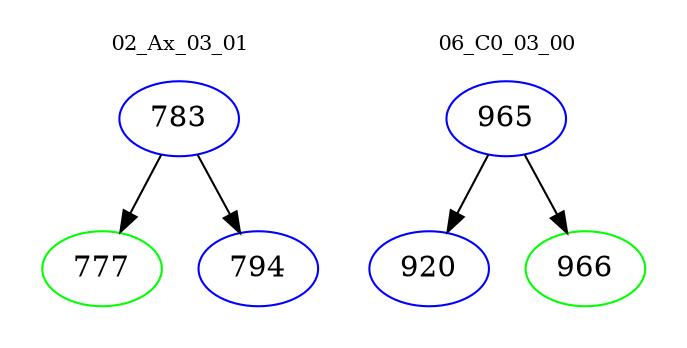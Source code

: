 digraph{
subgraph cluster_0 {
color = white
label = "02_Ax_03_01";
fontsize=10;
T0_783 [label="783", color="blue"]
T0_783 -> T0_777 [color="black"]
T0_777 [label="777", color="green"]
T0_783 -> T0_794 [color="black"]
T0_794 [label="794", color="blue"]
}
subgraph cluster_1 {
color = white
label = "06_C0_03_00";
fontsize=10;
T1_965 [label="965", color="blue"]
T1_965 -> T1_920 [color="black"]
T1_920 [label="920", color="blue"]
T1_965 -> T1_966 [color="black"]
T1_966 [label="966", color="green"]
}
}
